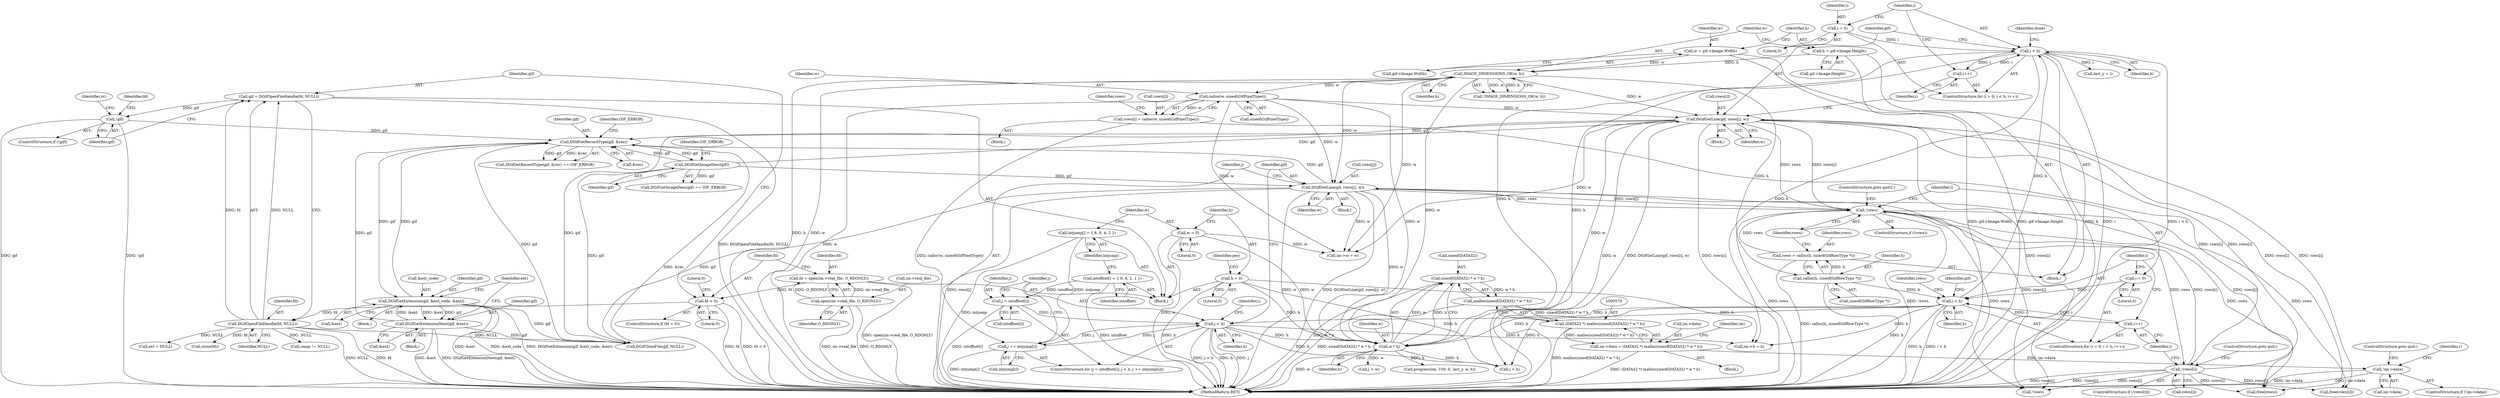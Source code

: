 digraph "0_enlightment_37a96801663b7b4cd3fbe56cc0eb8b6a17e766a8@API" {
"1000578" [label="(Call,sizeof(DATA32) * w * h)"];
"1000581" [label="(Call,w * h)"];
"1000250" [label="(Call,IMAGE_DIMENSIONS_OK(w, h))"];
"1000234" [label="(Call,w = gif->Image.Width)"];
"1000241" [label="(Call,h = gif->Image.Height)"];
"1000338" [label="(Call,DGifGetLine(gif, rows[i], w))"];
"1000226" [label="(Call,DGifGetImageDesc(gif))"];
"1000207" [label="(Call,DGifGetRecordType(gif, &rec))"];
"1000392" [label="(Call,DGifGetExtensionNext(gif, &ext))"];
"1000358" [label="(Call,DGifGetExtension(gif, &ext_code, &ext))"];
"1000320" [label="(Call,DGifGetLine(gif, rows[j], w))"];
"1000261" [label="(Call,!rows)"];
"1000283" [label="(Call,!rows[i])"];
"1000274" [label="(Call,rows[i] = calloc(w, sizeof(GifPixelType)))"];
"1000278" [label="(Call,calloc(w, sizeof(GifPixelType)))"];
"1000254" [label="(Call,rows = calloc(h, sizeof(GifRowType *)))"];
"1000256" [label="(Call,calloc(h, sizeof(GifRowType *)))"];
"1000193" [label="(Call,!gif)"];
"1000187" [label="(Call,gif = DGifOpenFileHandle(fd, NULL))"];
"1000189" [label="(Call,DGifOpenFileHandle(fd, NULL))"];
"1000182" [label="(Call,fd < 0)"];
"1000174" [label="(Call,fd = open(im->real_file, O_RDONLY))"];
"1000176" [label="(Call,open(im->real_file, O_RDONLY))"];
"1000136" [label="(Call,w = 0)"];
"1000332" [label="(Call,i < h)"];
"1000335" [label="(Call,i++)"];
"1000329" [label="(Call,i = 0)"];
"1000268" [label="(Call,i < h)"];
"1000265" [label="(Call,i = 0)"];
"1000271" [label="(Call,i++)"];
"1000311" [label="(Call,j < h)"];
"1000314" [label="(Call,j += intjump[i])"];
"1000120" [label="(Call,intjump[] = { 8, 8, 4, 2 })"];
"1000306" [label="(Call,j = intoffset[i])"];
"1000117" [label="(Call,intoffset[] = { 0, 4, 2, 1 })"];
"1000140" [label="(Call,h = 0)"];
"1000577" [label="(Call,malloc(sizeof(DATA32) * w * h))"];
"1000575" [label="(Call,(DATA32 *) malloc(sizeof(DATA32) * w * h))"];
"1000571" [label="(Call,im->data = (DATA32 *) malloc(sizeof(DATA32) * w * h))"];
"1000585" [label="(Call,!im->data)"];
"1000283" [label="(Call,!rows[i])"];
"1000227" [label="(Identifier,gif)"];
"1000177" [label="(Call,im->real_file)"];
"1000241" [label="(Call,h = gif->Image.Height)"];
"1000694" [label="(Call,last_y = i)"];
"1000226" [label="(Call,DGifGetImageDesc(gif))"];
"1000359" [label="(Identifier,gif)"];
"1000275" [label="(Call,rows[i])"];
"1000137" [label="(Identifier,w)"];
"1000279" [label="(Identifier,w)"];
"1000252" [label="(Identifier,h)"];
"1000118" [label="(Identifier,intoffset)"];
"1000264" [label="(ControlStructure,for (i = 0; i < h; i++))"];
"1000257" [label="(Identifier,h)"];
"1000335" [label="(Call,i++)"];
"1000187" [label="(Call,gif = DGifOpenFileHandle(fd, NULL))"];
"1000250" [label="(Call,IMAGE_DIMENSIONS_OK(w, h))"];
"1000417" [label="(Call,!rows)"];
"1000272" [label="(Identifier,i)"];
"1000183" [label="(Identifier,fd)"];
"1000201" [label="(Identifier,rc)"];
"1000332" [label="(Call,i < h)"];
"1000260" [label="(ControlStructure,if (!rows))"];
"1000175" [label="(Identifier,fd)"];
"1000362" [label="(Call,&ext)"];
"1000180" [label="(Identifier,O_RDONLY)"];
"1000312" [label="(Identifier,j)"];
"1000450" [label="(Block,)"];
"1000268" [label="(Call,i < h)"];
"1000325" [label="(Identifier,w)"];
"1000225" [label="(Call,DGifGetImageDesc(gif) == GIF_ERROR)"];
"1000308" [label="(Call,intoffset[i])"];
"1000188" [label="(Identifier,gif)"];
"1000355" [label="(Call,ext = NULL)"];
"1000426" [label="(Call,im->h = h)"];
"1000322" [label="(Call,rows[j])"];
"1000181" [label="(ControlStructure,if (fd < 0))"];
"1000743" [label="(Call,progress(im, 100, 0, last_y, w, h))"];
"1000270" [label="(Identifier,h)"];
"1000339" [label="(Identifier,gif)"];
"1000316" [label="(Call,intjump[i])"];
"1000209" [label="(Call,&rec)"];
"1000258" [label="(Call,sizeof(GifRowType *))"];
"1000330" [label="(Identifier,i)"];
"1000194" [label="(Identifier,gif)"];
"1000336" [label="(Identifier,i)"];
"1000265" [label="(Call,i = 0)"];
"1000770" [label="(Call,DGifCloseFile(gif, NULL))"];
"1000366" [label="(Block,)"];
"1000329" [label="(Call,i = 0)"];
"1000115" [label="(Block,)"];
"1000333" [label="(Identifier,i)"];
"1000191" [label="(Identifier,NULL)"];
"1000140" [label="(Call,h = 0)"];
"1000261" [label="(Call,!rows)"];
"1000120" [label="(Call,intjump[] = { 8, 8, 4, 2 })"];
"1000138" [label="(Literal,0)"];
"1000392" [label="(Call,DGifGetExtensionNext(gif, &ext))"];
"1000345" [label="(Identifier,done)"];
"1000577" [label="(Call,malloc(sizeof(DATA32) * w * h))"];
"1000117" [label="(Call,intoffset[] = { 0, 4, 2, 1 })"];
"1000571" [label="(Call,im->data = (DATA32 *) malloc(sizeof(DATA32) * w * h))"];
"1000189" [label="(Call,DGifOpenFileHandle(fd, NULL))"];
"1000579" [label="(Call,sizeof(DATA32))"];
"1000235" [label="(Identifier,w)"];
"1000306" [label="(Call,j = intoffset[i])"];
"1000352" [label="(Block,)"];
"1000242" [label="(Identifier,h)"];
"1000284" [label="(Call,rows[i])"];
"1000282" [label="(ControlStructure,if (!rows[i]))"];
"1000228" [label="(Identifier,GIF_ERROR)"];
"1000287" [label="(ControlStructure,goto quit;)"];
"1000303" [label="(Identifier,i)"];
"1000334" [label="(Identifier,h)"];
"1000305" [label="(ControlStructure,for (j = intoffset[i]; j < h; j += intjump[i]))"];
"1000393" [label="(Identifier,gif)"];
"1000586" [label="(Call,im->data)"];
"1000582" [label="(Identifier,w)"];
"1000263" [label="(ControlStructure,goto quit2;)"];
"1000190" [label="(Identifier,fd)"];
"1000267" [label="(Literal,0)"];
"1000758" [label="(Call,i < h)"];
"1000254" [label="(Call,rows = calloc(h, sizeof(GifRowType *)))"];
"1000285" [label="(Identifier,rows)"];
"1000291" [label="(Identifier,gif)"];
"1000585" [label="(Call,!im->data)"];
"1000141" [label="(Identifier,h)"];
"1000186" [label="(Literal,0)"];
"1000184" [label="(Literal,0)"];
"1000343" [label="(Identifier,w)"];
"1000583" [label="(Identifier,h)"];
"1000314" [label="(Call,j += intjump[i])"];
"1000337" [label="(Block,)"];
"1000142" [label="(Literal,0)"];
"1000269" [label="(Identifier,i)"];
"1000315" [label="(Identifier,j)"];
"1000211" [label="(Identifier,GIF_ERROR)"];
"1000266" [label="(Identifier,i)"];
"1000234" [label="(Call,w = gif->Image.Width)"];
"1000197" [label="(Identifier,fd)"];
"1000587" [label="(Identifier,im)"];
"1000176" [label="(Call,open(im->real_file, O_RDONLY))"];
"1000121" [label="(Identifier,intjump)"];
"1000196" [label="(Call,close(fd))"];
"1000479" [label="(Call,cmap != NULL)"];
"1000271" [label="(Call,i++)"];
"1000223" [label="(Block,)"];
"1000365" [label="(Identifier,ext)"];
"1000767" [label="(Call,free(rows))"];
"1000572" [label="(Call,im->data)"];
"1000394" [label="(Call,&ext)"];
"1000193" [label="(Call,!gif)"];
"1000207" [label="(Call,DGifGetRecordType(gif, &rec))"];
"1000276" [label="(Identifier,rows)"];
"1000262" [label="(Identifier,rows)"];
"1000320" [label="(Call,DGifGetLine(gif, rows[j], w))"];
"1000255" [label="(Identifier,rows)"];
"1000338" [label="(Call,DGifGetLine(gif, rows[i], w))"];
"1000192" [label="(ControlStructure,if (!gif))"];
"1000653" [label="(Call,j < w)"];
"1000575" [label="(Call,(DATA32 *) malloc(sizeof(DATA32) * w * h))"];
"1000280" [label="(Call,sizeof(GifPixelType))"];
"1000321" [label="(Identifier,gif)"];
"1000589" [label="(ControlStructure,goto quit;)"];
"1000584" [label="(ControlStructure,if (!im->data))"];
"1000313" [label="(Identifier,h)"];
"1000581" [label="(Call,w * h)"];
"1000182" [label="(Call,fd < 0)"];
"1000174" [label="(Call,fd = open(im->real_file, O_RDONLY))"];
"1000578" [label="(Call,sizeof(DATA32) * w * h)"];
"1000251" [label="(Identifier,w)"];
"1000256" [label="(Call,calloc(h, sizeof(GifRowType *)))"];
"1000145" [label="(Identifier,per)"];
"1000311" [label="(Call,j < h)"];
"1000236" [label="(Call,gif->Image.Width)"];
"1000328" [label="(ControlStructure,for (i = 0; i < h; i++))"];
"1000249" [label="(Call,!IMAGE_DIMENSIONS_OK(w, h))"];
"1000593" [label="(Identifier,r)"];
"1000775" [label="(MethodReturn,RET)"];
"1000273" [label="(Block,)"];
"1000358" [label="(Call,DGifGetExtension(gif, &ext_code, &ext))"];
"1000763" [label="(Call,free(rows[i]))"];
"1000206" [label="(Call,DGifGetRecordType(gif, &rec) == GIF_ERROR)"];
"1000319" [label="(Block,)"];
"1000331" [label="(Literal,0)"];
"1000243" [label="(Call,gif->Image.Height)"];
"1000340" [label="(Call,rows[i])"];
"1000421" [label="(Call,im->w = w)"];
"1000360" [label="(Call,&ext_code)"];
"1000208" [label="(Identifier,gif)"];
"1000278" [label="(Call,calloc(w, sizeof(GifPixelType)))"];
"1000307" [label="(Identifier,j)"];
"1000274" [label="(Call,rows[i] = calloc(w, sizeof(GifPixelType)))"];
"1000136" [label="(Call,w = 0)"];
"1000578" -> "1000577"  [label="AST: "];
"1000578" -> "1000581"  [label="CFG: "];
"1000579" -> "1000578"  [label="AST: "];
"1000581" -> "1000578"  [label="AST: "];
"1000577" -> "1000578"  [label="CFG: "];
"1000578" -> "1000775"  [label="DDG: w * h"];
"1000578" -> "1000577"  [label="DDG: w * h"];
"1000581" -> "1000578"  [label="DDG: w"];
"1000581" -> "1000578"  [label="DDG: h"];
"1000581" -> "1000583"  [label="CFG: "];
"1000582" -> "1000581"  [label="AST: "];
"1000583" -> "1000581"  [label="AST: "];
"1000581" -> "1000775"  [label="DDG: w"];
"1000250" -> "1000581"  [label="DDG: w"];
"1000338" -> "1000581"  [label="DDG: w"];
"1000320" -> "1000581"  [label="DDG: w"];
"1000278" -> "1000581"  [label="DDG: w"];
"1000136" -> "1000581"  [label="DDG: w"];
"1000332" -> "1000581"  [label="DDG: h"];
"1000311" -> "1000581"  [label="DDG: h"];
"1000140" -> "1000581"  [label="DDG: h"];
"1000268" -> "1000581"  [label="DDG: h"];
"1000581" -> "1000653"  [label="DDG: w"];
"1000581" -> "1000743"  [label="DDG: h"];
"1000581" -> "1000758"  [label="DDG: h"];
"1000250" -> "1000249"  [label="AST: "];
"1000250" -> "1000252"  [label="CFG: "];
"1000251" -> "1000250"  [label="AST: "];
"1000252" -> "1000250"  [label="AST: "];
"1000249" -> "1000250"  [label="CFG: "];
"1000250" -> "1000775"  [label="DDG: w"];
"1000250" -> "1000775"  [label="DDG: h"];
"1000250" -> "1000249"  [label="DDG: w"];
"1000250" -> "1000249"  [label="DDG: h"];
"1000234" -> "1000250"  [label="DDG: w"];
"1000241" -> "1000250"  [label="DDG: h"];
"1000250" -> "1000256"  [label="DDG: h"];
"1000250" -> "1000278"  [label="DDG: w"];
"1000250" -> "1000320"  [label="DDG: w"];
"1000250" -> "1000338"  [label="DDG: w"];
"1000250" -> "1000421"  [label="DDG: w"];
"1000234" -> "1000223"  [label="AST: "];
"1000234" -> "1000236"  [label="CFG: "];
"1000235" -> "1000234"  [label="AST: "];
"1000236" -> "1000234"  [label="AST: "];
"1000242" -> "1000234"  [label="CFG: "];
"1000234" -> "1000775"  [label="DDG: gif->Image.Width"];
"1000241" -> "1000223"  [label="AST: "];
"1000241" -> "1000243"  [label="CFG: "];
"1000242" -> "1000241"  [label="AST: "];
"1000243" -> "1000241"  [label="AST: "];
"1000251" -> "1000241"  [label="CFG: "];
"1000241" -> "1000775"  [label="DDG: gif->Image.Height"];
"1000338" -> "1000337"  [label="AST: "];
"1000338" -> "1000343"  [label="CFG: "];
"1000339" -> "1000338"  [label="AST: "];
"1000340" -> "1000338"  [label="AST: "];
"1000343" -> "1000338"  [label="AST: "];
"1000336" -> "1000338"  [label="CFG: "];
"1000338" -> "1000775"  [label="DDG: w"];
"1000338" -> "1000775"  [label="DDG: DGifGetLine(gif, rows[i], w)"];
"1000338" -> "1000775"  [label="DDG: rows[i]"];
"1000338" -> "1000207"  [label="DDG: gif"];
"1000338" -> "1000261"  [label="DDG: rows[i]"];
"1000226" -> "1000338"  [label="DDG: gif"];
"1000283" -> "1000338"  [label="DDG: rows[i]"];
"1000261" -> "1000338"  [label="DDG: rows"];
"1000278" -> "1000338"  [label="DDG: w"];
"1000338" -> "1000417"  [label="DDG: rows[i]"];
"1000338" -> "1000421"  [label="DDG: w"];
"1000338" -> "1000763"  [label="DDG: rows[i]"];
"1000338" -> "1000767"  [label="DDG: rows[i]"];
"1000338" -> "1000770"  [label="DDG: gif"];
"1000226" -> "1000225"  [label="AST: "];
"1000226" -> "1000227"  [label="CFG: "];
"1000227" -> "1000226"  [label="AST: "];
"1000228" -> "1000226"  [label="CFG: "];
"1000226" -> "1000207"  [label="DDG: gif"];
"1000226" -> "1000225"  [label="DDG: gif"];
"1000207" -> "1000226"  [label="DDG: gif"];
"1000226" -> "1000320"  [label="DDG: gif"];
"1000226" -> "1000770"  [label="DDG: gif"];
"1000207" -> "1000206"  [label="AST: "];
"1000207" -> "1000209"  [label="CFG: "];
"1000208" -> "1000207"  [label="AST: "];
"1000209" -> "1000207"  [label="AST: "];
"1000211" -> "1000207"  [label="CFG: "];
"1000207" -> "1000775"  [label="DDG: &rec"];
"1000207" -> "1000206"  [label="DDG: gif"];
"1000207" -> "1000206"  [label="DDG: &rec"];
"1000392" -> "1000207"  [label="DDG: gif"];
"1000320" -> "1000207"  [label="DDG: gif"];
"1000358" -> "1000207"  [label="DDG: gif"];
"1000193" -> "1000207"  [label="DDG: gif"];
"1000207" -> "1000358"  [label="DDG: gif"];
"1000207" -> "1000770"  [label="DDG: gif"];
"1000392" -> "1000366"  [label="AST: "];
"1000392" -> "1000394"  [label="CFG: "];
"1000393" -> "1000392"  [label="AST: "];
"1000394" -> "1000392"  [label="AST: "];
"1000365" -> "1000392"  [label="CFG: "];
"1000392" -> "1000775"  [label="DDG: &ext"];
"1000392" -> "1000775"  [label="DDG: DGifGetExtensionNext(gif, &ext)"];
"1000392" -> "1000358"  [label="DDG: &ext"];
"1000358" -> "1000392"  [label="DDG: gif"];
"1000358" -> "1000392"  [label="DDG: &ext"];
"1000392" -> "1000770"  [label="DDG: gif"];
"1000358" -> "1000352"  [label="AST: "];
"1000358" -> "1000362"  [label="CFG: "];
"1000359" -> "1000358"  [label="AST: "];
"1000360" -> "1000358"  [label="AST: "];
"1000362" -> "1000358"  [label="AST: "];
"1000365" -> "1000358"  [label="CFG: "];
"1000358" -> "1000775"  [label="DDG: DGifGetExtension(gif, &ext_code, &ext)"];
"1000358" -> "1000775"  [label="DDG: &ext_code"];
"1000358" -> "1000775"  [label="DDG: &ext"];
"1000358" -> "1000770"  [label="DDG: gif"];
"1000320" -> "1000319"  [label="AST: "];
"1000320" -> "1000325"  [label="CFG: "];
"1000321" -> "1000320"  [label="AST: "];
"1000322" -> "1000320"  [label="AST: "];
"1000325" -> "1000320"  [label="AST: "];
"1000315" -> "1000320"  [label="CFG: "];
"1000320" -> "1000775"  [label="DDG: rows[j]"];
"1000320" -> "1000775"  [label="DDG: w"];
"1000320" -> "1000775"  [label="DDG: DGifGetLine(gif, rows[j], w)"];
"1000320" -> "1000261"  [label="DDG: rows[j]"];
"1000261" -> "1000320"  [label="DDG: rows"];
"1000278" -> "1000320"  [label="DDG: w"];
"1000320" -> "1000417"  [label="DDG: rows[j]"];
"1000320" -> "1000421"  [label="DDG: w"];
"1000320" -> "1000767"  [label="DDG: rows[j]"];
"1000320" -> "1000770"  [label="DDG: gif"];
"1000261" -> "1000260"  [label="AST: "];
"1000261" -> "1000262"  [label="CFG: "];
"1000262" -> "1000261"  [label="AST: "];
"1000263" -> "1000261"  [label="CFG: "];
"1000266" -> "1000261"  [label="CFG: "];
"1000261" -> "1000775"  [label="DDG: rows"];
"1000261" -> "1000775"  [label="DDG: !rows"];
"1000283" -> "1000261"  [label="DDG: rows[i]"];
"1000254" -> "1000261"  [label="DDG: rows"];
"1000261" -> "1000283"  [label="DDG: rows"];
"1000261" -> "1000417"  [label="DDG: rows"];
"1000261" -> "1000763"  [label="DDG: rows"];
"1000261" -> "1000767"  [label="DDG: rows"];
"1000283" -> "1000282"  [label="AST: "];
"1000283" -> "1000284"  [label="CFG: "];
"1000284" -> "1000283"  [label="AST: "];
"1000287" -> "1000283"  [label="CFG: "];
"1000272" -> "1000283"  [label="CFG: "];
"1000283" -> "1000775"  [label="DDG: rows[i]"];
"1000283" -> "1000775"  [label="DDG: !rows[i]"];
"1000274" -> "1000283"  [label="DDG: rows[i]"];
"1000283" -> "1000417"  [label="DDG: rows[i]"];
"1000283" -> "1000763"  [label="DDG: rows[i]"];
"1000283" -> "1000767"  [label="DDG: rows[i]"];
"1000274" -> "1000273"  [label="AST: "];
"1000274" -> "1000278"  [label="CFG: "];
"1000275" -> "1000274"  [label="AST: "];
"1000278" -> "1000274"  [label="AST: "];
"1000285" -> "1000274"  [label="CFG: "];
"1000274" -> "1000775"  [label="DDG: calloc(w, sizeof(GifPixelType))"];
"1000278" -> "1000274"  [label="DDG: w"];
"1000278" -> "1000280"  [label="CFG: "];
"1000279" -> "1000278"  [label="AST: "];
"1000280" -> "1000278"  [label="AST: "];
"1000278" -> "1000775"  [label="DDG: w"];
"1000278" -> "1000421"  [label="DDG: w"];
"1000254" -> "1000223"  [label="AST: "];
"1000254" -> "1000256"  [label="CFG: "];
"1000255" -> "1000254"  [label="AST: "];
"1000256" -> "1000254"  [label="AST: "];
"1000262" -> "1000254"  [label="CFG: "];
"1000254" -> "1000775"  [label="DDG: calloc(h, sizeof(GifRowType *))"];
"1000256" -> "1000254"  [label="DDG: h"];
"1000256" -> "1000258"  [label="CFG: "];
"1000257" -> "1000256"  [label="AST: "];
"1000258" -> "1000256"  [label="AST: "];
"1000256" -> "1000775"  [label="DDG: h"];
"1000256" -> "1000268"  [label="DDG: h"];
"1000193" -> "1000192"  [label="AST: "];
"1000193" -> "1000194"  [label="CFG: "];
"1000194" -> "1000193"  [label="AST: "];
"1000197" -> "1000193"  [label="CFG: "];
"1000201" -> "1000193"  [label="CFG: "];
"1000193" -> "1000775"  [label="DDG: gif"];
"1000193" -> "1000775"  [label="DDG: !gif"];
"1000187" -> "1000193"  [label="DDG: gif"];
"1000187" -> "1000115"  [label="AST: "];
"1000187" -> "1000189"  [label="CFG: "];
"1000188" -> "1000187"  [label="AST: "];
"1000189" -> "1000187"  [label="AST: "];
"1000194" -> "1000187"  [label="CFG: "];
"1000187" -> "1000775"  [label="DDG: DGifOpenFileHandle(fd, NULL)"];
"1000189" -> "1000187"  [label="DDG: fd"];
"1000189" -> "1000187"  [label="DDG: NULL"];
"1000189" -> "1000191"  [label="CFG: "];
"1000190" -> "1000189"  [label="AST: "];
"1000191" -> "1000189"  [label="AST: "];
"1000189" -> "1000775"  [label="DDG: fd"];
"1000189" -> "1000775"  [label="DDG: NULL"];
"1000182" -> "1000189"  [label="DDG: fd"];
"1000189" -> "1000196"  [label="DDG: fd"];
"1000189" -> "1000355"  [label="DDG: NULL"];
"1000189" -> "1000479"  [label="DDG: NULL"];
"1000189" -> "1000770"  [label="DDG: NULL"];
"1000182" -> "1000181"  [label="AST: "];
"1000182" -> "1000184"  [label="CFG: "];
"1000183" -> "1000182"  [label="AST: "];
"1000184" -> "1000182"  [label="AST: "];
"1000186" -> "1000182"  [label="CFG: "];
"1000188" -> "1000182"  [label="CFG: "];
"1000182" -> "1000775"  [label="DDG: fd < 0"];
"1000182" -> "1000775"  [label="DDG: fd"];
"1000174" -> "1000182"  [label="DDG: fd"];
"1000174" -> "1000115"  [label="AST: "];
"1000174" -> "1000176"  [label="CFG: "];
"1000175" -> "1000174"  [label="AST: "];
"1000176" -> "1000174"  [label="AST: "];
"1000183" -> "1000174"  [label="CFG: "];
"1000174" -> "1000775"  [label="DDG: open(im->real_file, O_RDONLY)"];
"1000176" -> "1000174"  [label="DDG: im->real_file"];
"1000176" -> "1000174"  [label="DDG: O_RDONLY"];
"1000176" -> "1000180"  [label="CFG: "];
"1000177" -> "1000176"  [label="AST: "];
"1000180" -> "1000176"  [label="AST: "];
"1000176" -> "1000775"  [label="DDG: O_RDONLY"];
"1000176" -> "1000775"  [label="DDG: im->real_file"];
"1000136" -> "1000115"  [label="AST: "];
"1000136" -> "1000138"  [label="CFG: "];
"1000137" -> "1000136"  [label="AST: "];
"1000138" -> "1000136"  [label="AST: "];
"1000141" -> "1000136"  [label="CFG: "];
"1000136" -> "1000775"  [label="DDG: w"];
"1000136" -> "1000421"  [label="DDG: w"];
"1000332" -> "1000328"  [label="AST: "];
"1000332" -> "1000334"  [label="CFG: "];
"1000333" -> "1000332"  [label="AST: "];
"1000334" -> "1000332"  [label="AST: "];
"1000339" -> "1000332"  [label="CFG: "];
"1000345" -> "1000332"  [label="CFG: "];
"1000332" -> "1000775"  [label="DDG: h"];
"1000332" -> "1000775"  [label="DDG: i"];
"1000332" -> "1000775"  [label="DDG: i < h"];
"1000335" -> "1000332"  [label="DDG: i"];
"1000329" -> "1000332"  [label="DDG: i"];
"1000268" -> "1000332"  [label="DDG: h"];
"1000332" -> "1000335"  [label="DDG: i"];
"1000332" -> "1000426"  [label="DDG: h"];
"1000332" -> "1000694"  [label="DDG: i"];
"1000332" -> "1000758"  [label="DDG: h"];
"1000335" -> "1000328"  [label="AST: "];
"1000335" -> "1000336"  [label="CFG: "];
"1000336" -> "1000335"  [label="AST: "];
"1000333" -> "1000335"  [label="CFG: "];
"1000329" -> "1000328"  [label="AST: "];
"1000329" -> "1000331"  [label="CFG: "];
"1000330" -> "1000329"  [label="AST: "];
"1000331" -> "1000329"  [label="AST: "];
"1000333" -> "1000329"  [label="CFG: "];
"1000268" -> "1000264"  [label="AST: "];
"1000268" -> "1000270"  [label="CFG: "];
"1000269" -> "1000268"  [label="AST: "];
"1000270" -> "1000268"  [label="AST: "];
"1000276" -> "1000268"  [label="CFG: "];
"1000291" -> "1000268"  [label="CFG: "];
"1000268" -> "1000775"  [label="DDG: i < h"];
"1000268" -> "1000775"  [label="DDG: h"];
"1000265" -> "1000268"  [label="DDG: i"];
"1000271" -> "1000268"  [label="DDG: i"];
"1000268" -> "1000271"  [label="DDG: i"];
"1000268" -> "1000311"  [label="DDG: h"];
"1000268" -> "1000426"  [label="DDG: h"];
"1000268" -> "1000758"  [label="DDG: h"];
"1000265" -> "1000264"  [label="AST: "];
"1000265" -> "1000267"  [label="CFG: "];
"1000266" -> "1000265"  [label="AST: "];
"1000267" -> "1000265"  [label="AST: "];
"1000269" -> "1000265"  [label="CFG: "];
"1000271" -> "1000264"  [label="AST: "];
"1000271" -> "1000272"  [label="CFG: "];
"1000272" -> "1000271"  [label="AST: "];
"1000269" -> "1000271"  [label="CFG: "];
"1000311" -> "1000305"  [label="AST: "];
"1000311" -> "1000313"  [label="CFG: "];
"1000312" -> "1000311"  [label="AST: "];
"1000313" -> "1000311"  [label="AST: "];
"1000321" -> "1000311"  [label="CFG: "];
"1000303" -> "1000311"  [label="CFG: "];
"1000311" -> "1000775"  [label="DDG: j"];
"1000311" -> "1000775"  [label="DDG: h"];
"1000311" -> "1000775"  [label="DDG: j < h"];
"1000314" -> "1000311"  [label="DDG: j"];
"1000306" -> "1000311"  [label="DDG: j"];
"1000311" -> "1000314"  [label="DDG: j"];
"1000311" -> "1000426"  [label="DDG: h"];
"1000311" -> "1000758"  [label="DDG: h"];
"1000314" -> "1000305"  [label="AST: "];
"1000314" -> "1000316"  [label="CFG: "];
"1000315" -> "1000314"  [label="AST: "];
"1000316" -> "1000314"  [label="AST: "];
"1000312" -> "1000314"  [label="CFG: "];
"1000314" -> "1000775"  [label="DDG: intjump[i]"];
"1000120" -> "1000314"  [label="DDG: intjump"];
"1000120" -> "1000115"  [label="AST: "];
"1000120" -> "1000121"  [label="CFG: "];
"1000121" -> "1000120"  [label="AST: "];
"1000137" -> "1000120"  [label="CFG: "];
"1000120" -> "1000775"  [label="DDG: intjump"];
"1000306" -> "1000305"  [label="AST: "];
"1000306" -> "1000308"  [label="CFG: "];
"1000307" -> "1000306"  [label="AST: "];
"1000308" -> "1000306"  [label="AST: "];
"1000312" -> "1000306"  [label="CFG: "];
"1000306" -> "1000775"  [label="DDG: intoffset[i]"];
"1000117" -> "1000306"  [label="DDG: intoffset"];
"1000117" -> "1000115"  [label="AST: "];
"1000117" -> "1000118"  [label="CFG: "];
"1000118" -> "1000117"  [label="AST: "];
"1000121" -> "1000117"  [label="CFG: "];
"1000117" -> "1000775"  [label="DDG: intoffset"];
"1000140" -> "1000115"  [label="AST: "];
"1000140" -> "1000142"  [label="CFG: "];
"1000141" -> "1000140"  [label="AST: "];
"1000142" -> "1000140"  [label="AST: "];
"1000145" -> "1000140"  [label="CFG: "];
"1000140" -> "1000775"  [label="DDG: h"];
"1000140" -> "1000426"  [label="DDG: h"];
"1000140" -> "1000758"  [label="DDG: h"];
"1000577" -> "1000575"  [label="AST: "];
"1000575" -> "1000577"  [label="CFG: "];
"1000577" -> "1000775"  [label="DDG: sizeof(DATA32) * w * h"];
"1000577" -> "1000575"  [label="DDG: sizeof(DATA32) * w * h"];
"1000575" -> "1000571"  [label="AST: "];
"1000576" -> "1000575"  [label="AST: "];
"1000571" -> "1000575"  [label="CFG: "];
"1000575" -> "1000775"  [label="DDG: malloc(sizeof(DATA32) * w * h)"];
"1000575" -> "1000571"  [label="DDG: malloc(sizeof(DATA32) * w * h)"];
"1000571" -> "1000450"  [label="AST: "];
"1000572" -> "1000571"  [label="AST: "];
"1000587" -> "1000571"  [label="CFG: "];
"1000571" -> "1000775"  [label="DDG: (DATA32 *) malloc(sizeof(DATA32) * w * h)"];
"1000571" -> "1000585"  [label="DDG: im->data"];
"1000585" -> "1000584"  [label="AST: "];
"1000585" -> "1000586"  [label="CFG: "];
"1000586" -> "1000585"  [label="AST: "];
"1000589" -> "1000585"  [label="CFG: "];
"1000593" -> "1000585"  [label="CFG: "];
"1000585" -> "1000775"  [label="DDG: im->data"];
"1000585" -> "1000775"  [label="DDG: !im->data"];
}
